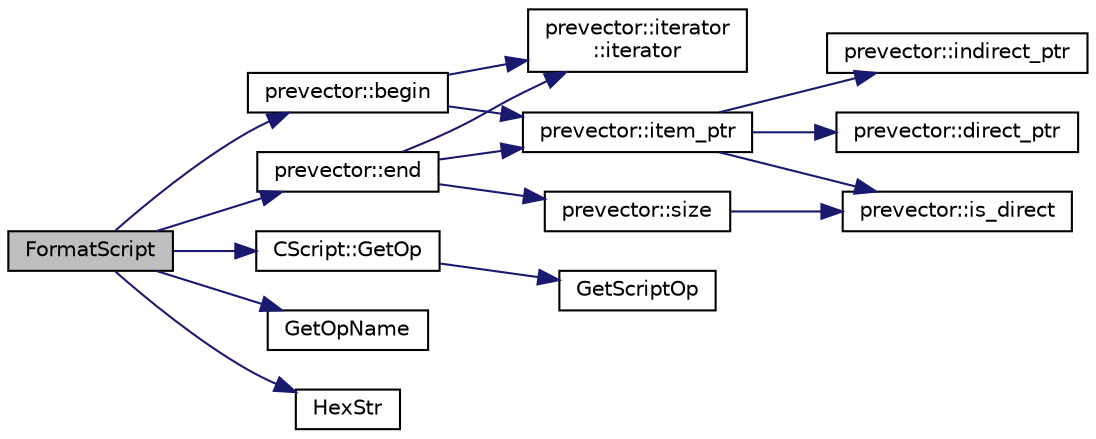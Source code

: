 digraph "FormatScript"
{
  edge [fontname="Helvetica",fontsize="10",labelfontname="Helvetica",labelfontsize="10"];
  node [fontname="Helvetica",fontsize="10",shape=record];
  rankdir="LR";
  Node1 [label="FormatScript",height=0.2,width=0.4,color="black", fillcolor="grey75", style="filled", fontcolor="black"];
  Node1 -> Node2 [color="midnightblue",fontsize="10",style="solid",fontname="Helvetica"];
  Node2 [label="prevector::begin",height=0.2,width=0.4,color="black", fillcolor="white", style="filled",URL="$classprevector.html#aa9210cbe708412a70868d6e0bca844c9"];
  Node2 -> Node3 [color="midnightblue",fontsize="10",style="solid",fontname="Helvetica"];
  Node3 [label="prevector::iterator\l::iterator",height=0.2,width=0.4,color="black", fillcolor="white", style="filled",URL="$classprevector_1_1iterator.html#ae9dd2b5e8d96f866e4b05d6b7535f285"];
  Node2 -> Node4 [color="midnightblue",fontsize="10",style="solid",fontname="Helvetica"];
  Node4 [label="prevector::item_ptr",height=0.2,width=0.4,color="black", fillcolor="white", style="filled",URL="$classprevector.html#a59f1d7bcbc751cfa0faddd7ffa184846"];
  Node4 -> Node5 [color="midnightblue",fontsize="10",style="solid",fontname="Helvetica"];
  Node5 [label="prevector::is_direct",height=0.2,width=0.4,color="black", fillcolor="white", style="filled",URL="$classprevector.html#a27fda335354582aa9452867c4b610dab"];
  Node4 -> Node6 [color="midnightblue",fontsize="10",style="solid",fontname="Helvetica"];
  Node6 [label="prevector::direct_ptr",height=0.2,width=0.4,color="black", fillcolor="white", style="filled",URL="$classprevector.html#a20150a43dd87c33f0e855a55bd3418e8"];
  Node4 -> Node7 [color="midnightblue",fontsize="10",style="solid",fontname="Helvetica"];
  Node7 [label="prevector::indirect_ptr",height=0.2,width=0.4,color="black", fillcolor="white", style="filled",URL="$classprevector.html#ae3343cc65be9fd678b4a6f8305624de6"];
  Node1 -> Node8 [color="midnightblue",fontsize="10",style="solid",fontname="Helvetica"];
  Node8 [label="prevector::end",height=0.2,width=0.4,color="black", fillcolor="white", style="filled",URL="$classprevector.html#aab7f6e13a3cac85cc340fc6b90c5365c"];
  Node8 -> Node3 [color="midnightblue",fontsize="10",style="solid",fontname="Helvetica"];
  Node8 -> Node4 [color="midnightblue",fontsize="10",style="solid",fontname="Helvetica"];
  Node8 -> Node9 [color="midnightblue",fontsize="10",style="solid",fontname="Helvetica"];
  Node9 [label="prevector::size",height=0.2,width=0.4,color="black", fillcolor="white", style="filled",URL="$classprevector.html#a8430c39b212986d6cd2ba9d6fa939241"];
  Node9 -> Node5 [color="midnightblue",fontsize="10",style="solid",fontname="Helvetica"];
  Node1 -> Node10 [color="midnightblue",fontsize="10",style="solid",fontname="Helvetica"];
  Node10 [label="CScript::GetOp",height=0.2,width=0.4,color="black", fillcolor="white", style="filled",URL="$class_c_script.html#ae06205f908e430eaf428922ea3997c1b"];
  Node10 -> Node11 [color="midnightblue",fontsize="10",style="solid",fontname="Helvetica"];
  Node11 [label="GetScriptOp",height=0.2,width=0.4,color="black", fillcolor="white", style="filled",URL="$script_8h.html#a7641081d14775e4dd30a9d35e82a7c31"];
  Node1 -> Node12 [color="midnightblue",fontsize="10",style="solid",fontname="Helvetica"];
  Node12 [label="GetOpName",height=0.2,width=0.4,color="black", fillcolor="white", style="filled",URL="$script_8cpp.html#a573587022d52d3542eb6fbf5a1190489"];
  Node1 -> Node13 [color="midnightblue",fontsize="10",style="solid",fontname="Helvetica"];
  Node13 [label="HexStr",height=0.2,width=0.4,color="black", fillcolor="white", style="filled",URL="$strencodings_8h.html#af003e10d5d34c3271ca57ec79059a5ae"];
}

